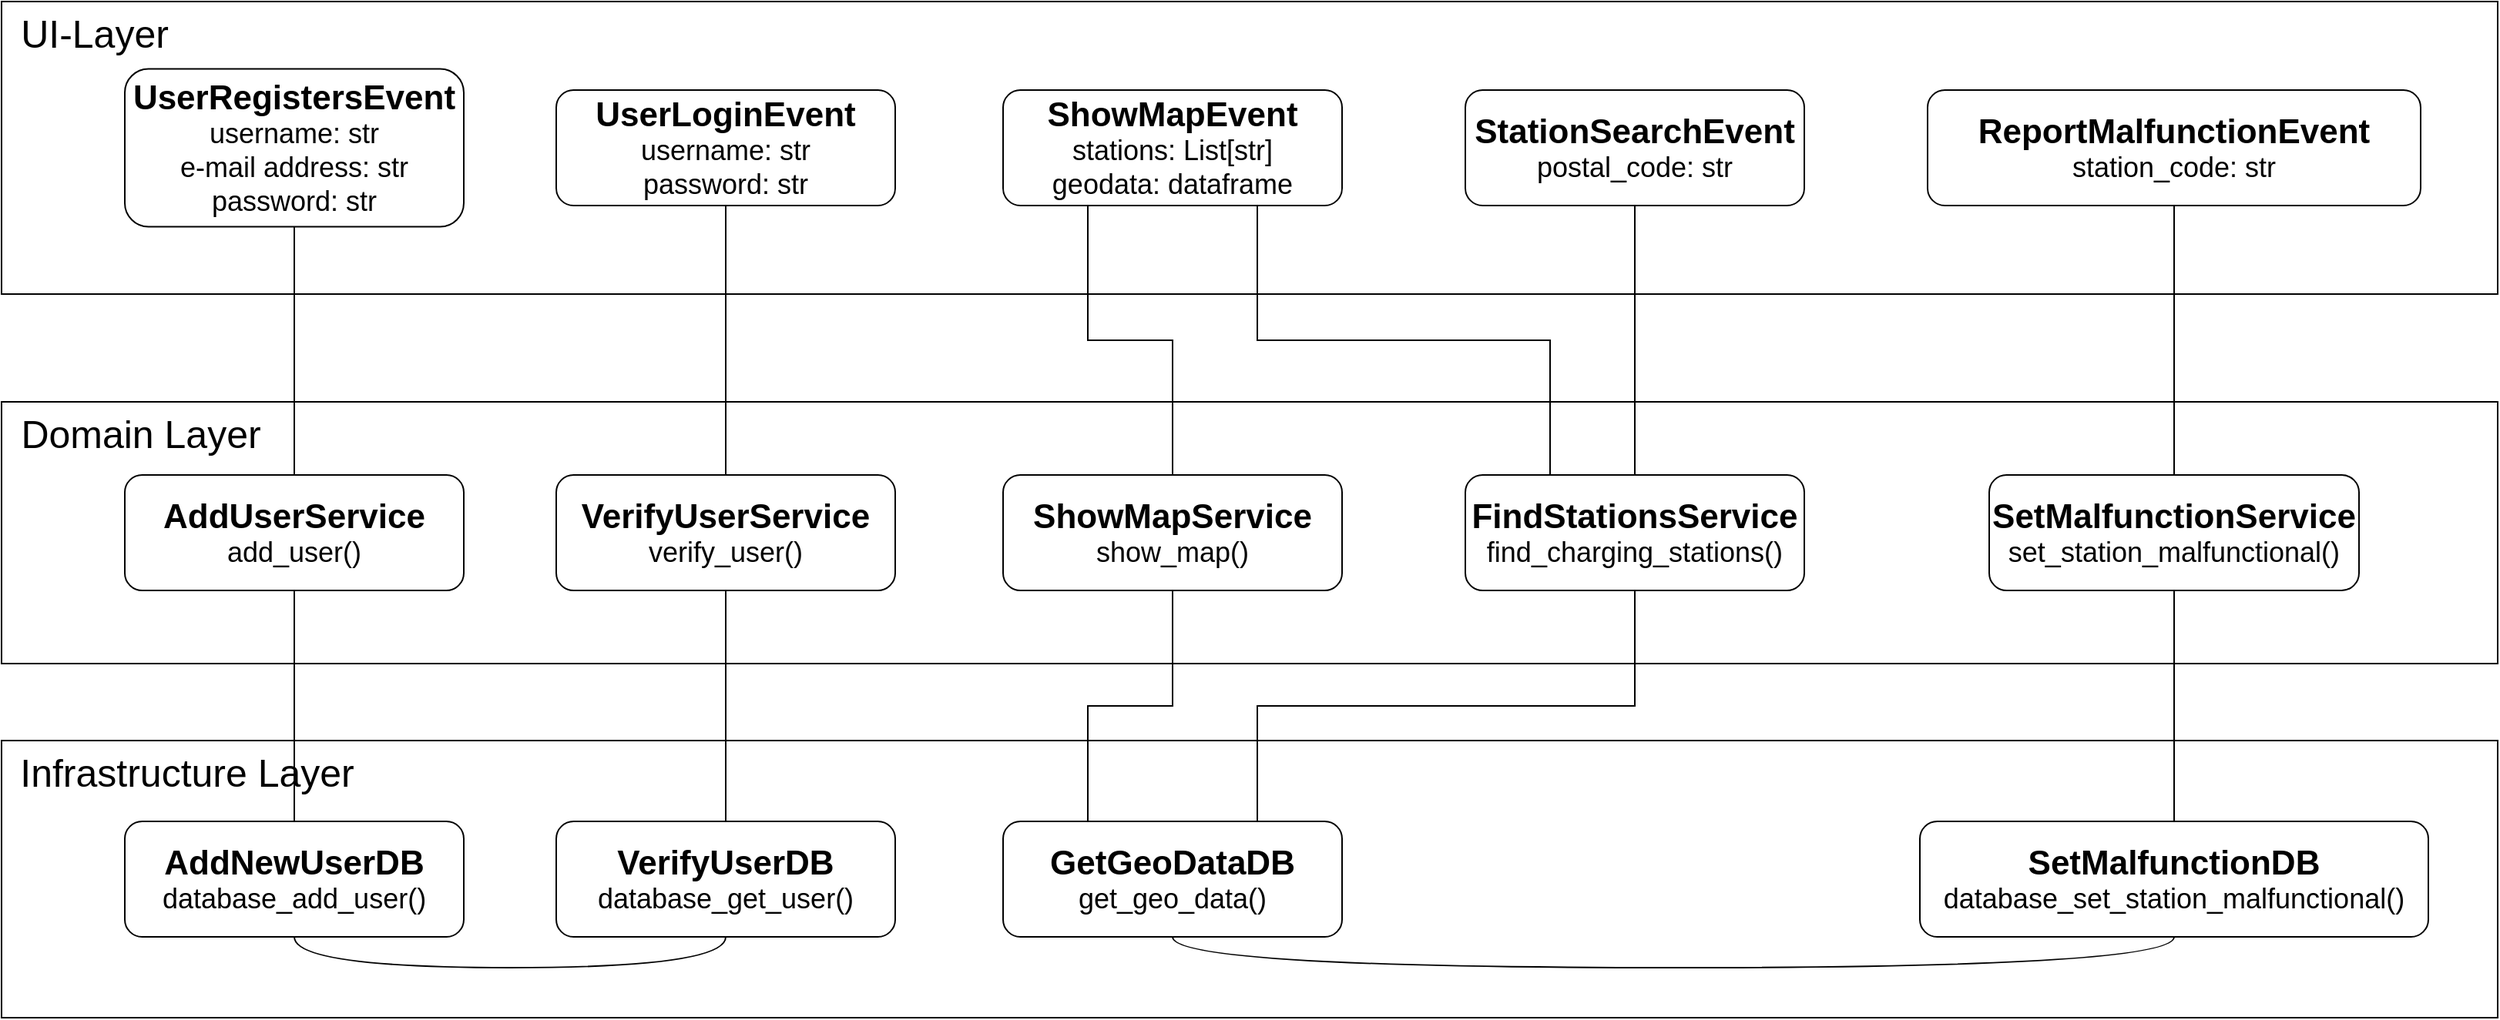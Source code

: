 <mxfile version="25.0.2">
  <diagram name="Page-1" id="52a04d89-c75d-2922-d76d-85b35f80e030">
    <mxGraphModel dx="3149" dy="1220" grid="1" gridSize="10" guides="1" tooltips="1" connect="1" arrows="1" fold="1" page="1" pageScale="1" pageWidth="1100" pageHeight="850" background="none" math="0" shadow="0">
      <root>
        <mxCell id="0" />
        <mxCell id="1" parent="0" />
        <mxCell id="s0tid6UAbcxy9Dh6yLII-6" value="" style="rounded=0;whiteSpace=wrap;html=1;" vertex="1" parent="1">
          <mxGeometry x="-160" y="550" width="1620" height="180" as="geometry" />
        </mxCell>
        <mxCell id="s0tid6UAbcxy9Dh6yLII-1" value="" style="rounded=0;whiteSpace=wrap;html=1;" vertex="1" parent="1">
          <mxGeometry x="-160" y="70" width="1620" height="190" as="geometry" />
        </mxCell>
        <mxCell id="s0tid6UAbcxy9Dh6yLII-4" value="" style="rounded=0;whiteSpace=wrap;html=1;" vertex="1" parent="1">
          <mxGeometry x="-160" y="330" width="1620" height="170" as="geometry" />
        </mxCell>
        <mxCell id="s0tid6UAbcxy9Dh6yLII-2" value="&lt;font style=&quot;font-size: 25px;&quot;&gt;UI-Lay&lt;/font&gt;&lt;span style=&quot;font-size: 25px; background-color: initial;&quot;&gt;er&lt;/span&gt;" style="text;html=1;align=center;verticalAlign=middle;resizable=0;points=[];autosize=1;strokeColor=none;fillColor=none;" vertex="1" parent="1">
          <mxGeometry x="-160" y="70" width="120" height="40" as="geometry" />
        </mxCell>
        <mxCell id="s0tid6UAbcxy9Dh6yLII-17" style="edgeStyle=orthogonalEdgeStyle;rounded=0;orthogonalLoop=1;jettySize=auto;html=1;exitX=0.5;exitY=1;exitDx=0;exitDy=0;endArrow=none;endFill=0;" edge="1" parent="1" source="s0tid6UAbcxy9Dh6yLII-3" target="s0tid6UAbcxy9Dh6yLII-15">
          <mxGeometry relative="1" as="geometry" />
        </mxCell>
        <mxCell id="s0tid6UAbcxy9Dh6yLII-3" value="&lt;font style=&quot;font-size: 22px;&quot;&gt;&lt;b style=&quot;&quot;&gt;UserRegistersEvent&lt;/b&gt;&lt;/font&gt;&lt;div&gt;&lt;font style=&quot;font-size: 18px;&quot;&gt;username: str&lt;/font&gt;&lt;/div&gt;&lt;div&gt;&lt;font style=&quot;font-size: 18px;&quot;&gt;e-mail address: str&lt;/font&gt;&lt;/div&gt;&lt;div&gt;&lt;font style=&quot;font-size: 18px;&quot;&gt;password: str&lt;/font&gt;&lt;/div&gt;" style="rounded=1;whiteSpace=wrap;html=1;" vertex="1" parent="1">
          <mxGeometry x="-80" y="113.75" width="220" height="102.5" as="geometry" />
        </mxCell>
        <mxCell id="s0tid6UAbcxy9Dh6yLII-5" value="&lt;span style=&quot;font-size: 25px;&quot;&gt;Domain Layer&lt;/span&gt;" style="text;html=1;align=center;verticalAlign=middle;resizable=0;points=[];autosize=1;strokeColor=none;fillColor=none;" vertex="1" parent="1">
          <mxGeometry x="-160" y="330" width="180" height="40" as="geometry" />
        </mxCell>
        <mxCell id="s0tid6UAbcxy9Dh6yLII-7" value="&lt;span style=&quot;font-size: 25px;&quot;&gt;Infrastructure Layer&lt;/span&gt;" style="text;html=1;align=center;verticalAlign=middle;resizable=0;points=[];autosize=1;strokeColor=none;fillColor=none;" vertex="1" parent="1">
          <mxGeometry x="-160" y="550" width="240" height="40" as="geometry" />
        </mxCell>
        <mxCell id="s0tid6UAbcxy9Dh6yLII-21" style="edgeStyle=orthogonalEdgeStyle;rounded=0;orthogonalLoop=1;jettySize=auto;html=1;exitX=0.25;exitY=1;exitDx=0;exitDy=0;endArrow=none;endFill=0;" edge="1" parent="1" source="s0tid6UAbcxy9Dh6yLII-14" target="s0tid6UAbcxy9Dh6yLII-19">
          <mxGeometry relative="1" as="geometry" />
        </mxCell>
        <mxCell id="s0tid6UAbcxy9Dh6yLII-36" style="edgeStyle=orthogonalEdgeStyle;rounded=0;orthogonalLoop=1;jettySize=auto;html=1;exitX=0.75;exitY=1;exitDx=0;exitDy=0;entryX=0.25;entryY=0;entryDx=0;entryDy=0;endArrow=none;endFill=0;" edge="1" parent="1" source="s0tid6UAbcxy9Dh6yLII-14" target="s0tid6UAbcxy9Dh6yLII-30">
          <mxGeometry relative="1" as="geometry" />
        </mxCell>
        <mxCell id="s0tid6UAbcxy9Dh6yLII-14" value="&lt;font style=&quot;font-size: 22px;&quot;&gt;&lt;b style=&quot;&quot;&gt;ShowMapEvent&lt;/b&gt;&lt;/font&gt;&lt;div&gt;&lt;font style=&quot;font-size: 18px;&quot;&gt;stations: List[str]&lt;/font&gt;&lt;/div&gt;&lt;div&gt;&lt;font style=&quot;font-size: 18px;&quot;&gt;geodata: dataframe&lt;/font&gt;&lt;/div&gt;" style="rounded=1;whiteSpace=wrap;html=1;" vertex="1" parent="1">
          <mxGeometry x="490" y="127.5" width="220" height="75" as="geometry" />
        </mxCell>
        <mxCell id="s0tid6UAbcxy9Dh6yLII-18" style="edgeStyle=orthogonalEdgeStyle;rounded=0;orthogonalLoop=1;jettySize=auto;html=1;exitX=0.5;exitY=1;exitDx=0;exitDy=0;endArrow=none;endFill=0;" edge="1" parent="1" source="s0tid6UAbcxy9Dh6yLII-15" target="s0tid6UAbcxy9Dh6yLII-16">
          <mxGeometry relative="1" as="geometry" />
        </mxCell>
        <mxCell id="s0tid6UAbcxy9Dh6yLII-15" value="&lt;font style=&quot;font-size: 22px;&quot;&gt;&lt;b style=&quot;&quot;&gt;AddUserService&lt;/b&gt;&lt;/font&gt;&lt;div&gt;&lt;span style=&quot;font-size: 18px;&quot;&gt;add_user()&lt;/span&gt;&lt;/div&gt;" style="rounded=1;whiteSpace=wrap;html=1;" vertex="1" parent="1">
          <mxGeometry x="-80" y="377.5" width="220" height="75" as="geometry" />
        </mxCell>
        <mxCell id="s0tid6UAbcxy9Dh6yLII-26" style="edgeStyle=orthogonalEdgeStyle;rounded=0;orthogonalLoop=1;jettySize=auto;html=1;exitX=0.5;exitY=1;exitDx=0;exitDy=0;entryX=0.5;entryY=1;entryDx=0;entryDy=0;curved=1;endArrow=none;endFill=0;" edge="1" parent="1" source="s0tid6UAbcxy9Dh6yLII-16" target="s0tid6UAbcxy9Dh6yLII-25">
          <mxGeometry relative="1" as="geometry" />
        </mxCell>
        <mxCell id="s0tid6UAbcxy9Dh6yLII-16" value="&lt;font style=&quot;font-size: 22px;&quot;&gt;&lt;b style=&quot;&quot;&gt;AddNewUserDB&lt;/b&gt;&lt;/font&gt;&lt;div&gt;&lt;span style=&quot;font-size: 18px;&quot;&gt;database_add_user()&lt;/span&gt;&lt;/div&gt;" style="rounded=1;whiteSpace=wrap;html=1;" vertex="1" parent="1">
          <mxGeometry x="-80" y="602.5" width="220" height="75" as="geometry" />
        </mxCell>
        <mxCell id="s0tid6UAbcxy9Dh6yLII-22" style="edgeStyle=orthogonalEdgeStyle;rounded=0;orthogonalLoop=1;jettySize=auto;html=1;exitX=0.5;exitY=1;exitDx=0;exitDy=0;entryX=0.25;entryY=0;entryDx=0;entryDy=0;endArrow=none;endFill=0;" edge="1" parent="1" source="s0tid6UAbcxy9Dh6yLII-19" target="s0tid6UAbcxy9Dh6yLII-20">
          <mxGeometry relative="1" as="geometry" />
        </mxCell>
        <mxCell id="s0tid6UAbcxy9Dh6yLII-19" value="&lt;font style=&quot;font-size: 22px;&quot;&gt;&lt;b style=&quot;&quot;&gt;ShowMapService&lt;/b&gt;&lt;/font&gt;&lt;div&gt;&lt;span style=&quot;font-size: 18px;&quot;&gt;show_map()&lt;/span&gt;&lt;/div&gt;" style="rounded=1;whiteSpace=wrap;html=1;" vertex="1" parent="1">
          <mxGeometry x="490" y="377.5" width="220" height="75" as="geometry" />
        </mxCell>
        <mxCell id="s0tid6UAbcxy9Dh6yLII-42" style="edgeStyle=orthogonalEdgeStyle;rounded=0;orthogonalLoop=1;jettySize=auto;html=1;exitX=0.5;exitY=1;exitDx=0;exitDy=0;entryX=0.5;entryY=1;entryDx=0;entryDy=0;curved=1;endArrow=none;endFill=0;" edge="1" parent="1" source="s0tid6UAbcxy9Dh6yLII-20" target="s0tid6UAbcxy9Dh6yLII-39">
          <mxGeometry relative="1" as="geometry" />
        </mxCell>
        <mxCell id="s0tid6UAbcxy9Dh6yLII-20" value="&lt;font style=&quot;font-size: 22px;&quot;&gt;&lt;b style=&quot;&quot;&gt;GetGeoDataDB&lt;/b&gt;&lt;/font&gt;&lt;div&gt;&lt;span style=&quot;font-size: 18px;&quot;&gt;get_geo_data()&lt;/span&gt;&lt;/div&gt;" style="rounded=1;whiteSpace=wrap;html=1;" vertex="1" parent="1">
          <mxGeometry x="490" y="602.5" width="220" height="75" as="geometry" />
        </mxCell>
        <mxCell id="s0tid6UAbcxy9Dh6yLII-28" style="edgeStyle=orthogonalEdgeStyle;rounded=0;orthogonalLoop=1;jettySize=auto;html=1;exitX=0.5;exitY=1;exitDx=0;exitDy=0;endArrow=none;endFill=0;" edge="1" parent="1" source="s0tid6UAbcxy9Dh6yLII-23" target="s0tid6UAbcxy9Dh6yLII-24">
          <mxGeometry relative="1" as="geometry" />
        </mxCell>
        <mxCell id="s0tid6UAbcxy9Dh6yLII-23" value="&lt;font style=&quot;font-size: 22px;&quot;&gt;&lt;b style=&quot;&quot;&gt;UserLoginEvent&lt;/b&gt;&lt;/font&gt;&lt;div&gt;&lt;font style=&quot;font-size: 18px;&quot;&gt;username: str&lt;/font&gt;&lt;/div&gt;&lt;div&gt;&lt;font style=&quot;font-size: 18px;&quot;&gt;password: str&lt;/font&gt;&lt;/div&gt;" style="rounded=1;whiteSpace=wrap;html=1;" vertex="1" parent="1">
          <mxGeometry x="200" y="127.5" width="220" height="75" as="geometry" />
        </mxCell>
        <mxCell id="s0tid6UAbcxy9Dh6yLII-27" style="edgeStyle=orthogonalEdgeStyle;rounded=0;orthogonalLoop=1;jettySize=auto;html=1;exitX=0.5;exitY=1;exitDx=0;exitDy=0;entryX=0.5;entryY=0;entryDx=0;entryDy=0;endArrow=none;endFill=0;" edge="1" parent="1" source="s0tid6UAbcxy9Dh6yLII-24" target="s0tid6UAbcxy9Dh6yLII-25">
          <mxGeometry relative="1" as="geometry" />
        </mxCell>
        <mxCell id="s0tid6UAbcxy9Dh6yLII-24" value="&lt;font style=&quot;font-size: 22px;&quot;&gt;&lt;b style=&quot;&quot;&gt;VerifyUserService&lt;/b&gt;&lt;/font&gt;&lt;div&gt;&lt;span style=&quot;font-size: 18px;&quot;&gt;verify_user()&lt;/span&gt;&lt;/div&gt;" style="rounded=1;whiteSpace=wrap;html=1;" vertex="1" parent="1">
          <mxGeometry x="200" y="377.5" width="220" height="75" as="geometry" />
        </mxCell>
        <mxCell id="s0tid6UAbcxy9Dh6yLII-25" value="&lt;font style=&quot;font-size: 22px;&quot;&gt;&lt;b style=&quot;&quot;&gt;VerifyUserDB&lt;/b&gt;&lt;/font&gt;&lt;div&gt;&lt;span style=&quot;font-size: 18px;&quot;&gt;database_get_user()&lt;/span&gt;&lt;/div&gt;" style="rounded=1;whiteSpace=wrap;html=1;" vertex="1" parent="1">
          <mxGeometry x="200" y="602.5" width="220" height="75" as="geometry" />
        </mxCell>
        <mxCell id="s0tid6UAbcxy9Dh6yLII-33" style="edgeStyle=orthogonalEdgeStyle;rounded=0;orthogonalLoop=1;jettySize=auto;html=1;exitX=0.5;exitY=1;exitDx=0;exitDy=0;entryX=0.5;entryY=0;entryDx=0;entryDy=0;endArrow=none;endFill=0;" edge="1" parent="1" source="s0tid6UAbcxy9Dh6yLII-29" target="s0tid6UAbcxy9Dh6yLII-30">
          <mxGeometry relative="1" as="geometry" />
        </mxCell>
        <mxCell id="s0tid6UAbcxy9Dh6yLII-29" value="&lt;font style=&quot;font-size: 22px;&quot;&gt;&lt;b style=&quot;&quot;&gt;StationSearchEvent&lt;/b&gt;&lt;/font&gt;&lt;div&gt;&lt;font style=&quot;font-size: 18px;&quot;&gt;postal_code: str&lt;/font&gt;&lt;/div&gt;" style="rounded=1;whiteSpace=wrap;html=1;" vertex="1" parent="1">
          <mxGeometry x="790" y="127.5" width="220" height="75" as="geometry" />
        </mxCell>
        <mxCell id="s0tid6UAbcxy9Dh6yLII-35" style="edgeStyle=orthogonalEdgeStyle;rounded=0;orthogonalLoop=1;jettySize=auto;html=1;exitX=0.5;exitY=1;exitDx=0;exitDy=0;entryX=0.75;entryY=0;entryDx=0;entryDy=0;endArrow=none;endFill=0;" edge="1" parent="1" source="s0tid6UAbcxy9Dh6yLII-30" target="s0tid6UAbcxy9Dh6yLII-20">
          <mxGeometry relative="1" as="geometry" />
        </mxCell>
        <mxCell id="s0tid6UAbcxy9Dh6yLII-30" value="&lt;font style=&quot;font-size: 22px;&quot;&gt;&lt;b style=&quot;&quot;&gt;FindStationsService&lt;/b&gt;&lt;/font&gt;&lt;div&gt;&lt;span style=&quot;font-size: 18px;&quot;&gt;find_charging_stations()&lt;/span&gt;&lt;/div&gt;" style="rounded=1;whiteSpace=wrap;html=1;" vertex="1" parent="1">
          <mxGeometry x="790" y="377.5" width="220" height="75" as="geometry" />
        </mxCell>
        <mxCell id="s0tid6UAbcxy9Dh6yLII-40" style="edgeStyle=orthogonalEdgeStyle;rounded=0;orthogonalLoop=1;jettySize=auto;html=1;exitX=0.5;exitY=1;exitDx=0;exitDy=0;entryX=0.5;entryY=0;entryDx=0;entryDy=0;endArrow=none;endFill=0;" edge="1" parent="1" source="s0tid6UAbcxy9Dh6yLII-37" target="s0tid6UAbcxy9Dh6yLII-38">
          <mxGeometry relative="1" as="geometry" />
        </mxCell>
        <mxCell id="s0tid6UAbcxy9Dh6yLII-37" value="&lt;font style=&quot;font-size: 22px;&quot;&gt;&lt;b style=&quot;&quot;&gt;ReportMalfunctionEvent&lt;/b&gt;&lt;/font&gt;&lt;div&gt;&lt;font style=&quot;font-size: 18px;&quot;&gt;station_code: str&lt;/font&gt;&lt;/div&gt;" style="rounded=1;whiteSpace=wrap;html=1;" vertex="1" parent="1">
          <mxGeometry x="1090" y="127.5" width="320" height="75" as="geometry" />
        </mxCell>
        <mxCell id="s0tid6UAbcxy9Dh6yLII-41" style="edgeStyle=orthogonalEdgeStyle;rounded=0;orthogonalLoop=1;jettySize=auto;html=1;exitX=0.5;exitY=1;exitDx=0;exitDy=0;entryX=0.5;entryY=0;entryDx=0;entryDy=0;endArrow=none;endFill=0;" edge="1" parent="1" source="s0tid6UAbcxy9Dh6yLII-38" target="s0tid6UAbcxy9Dh6yLII-39">
          <mxGeometry relative="1" as="geometry" />
        </mxCell>
        <mxCell id="s0tid6UAbcxy9Dh6yLII-38" value="&lt;font style=&quot;font-size: 22px;&quot;&gt;&lt;b style=&quot;&quot;&gt;SetMalfunctionService&lt;/b&gt;&lt;/font&gt;&lt;div&gt;&lt;span style=&quot;font-size: 18px;&quot;&gt;set_station_malfunctional()&lt;/span&gt;&lt;/div&gt;" style="rounded=1;whiteSpace=wrap;html=1;" vertex="1" parent="1">
          <mxGeometry x="1130" y="377.5" width="240" height="75" as="geometry" />
        </mxCell>
        <mxCell id="s0tid6UAbcxy9Dh6yLII-39" value="&lt;font style=&quot;font-size: 22px;&quot;&gt;&lt;b style=&quot;&quot;&gt;SetMalfunctionDB&lt;/b&gt;&lt;/font&gt;&lt;div&gt;&lt;span style=&quot;font-size: 18px;&quot;&gt;database_set_station_malfunctional()&lt;/span&gt;&lt;/div&gt;" style="rounded=1;whiteSpace=wrap;html=1;" vertex="1" parent="1">
          <mxGeometry x="1085" y="602.5" width="330" height="75" as="geometry" />
        </mxCell>
      </root>
    </mxGraphModel>
  </diagram>
</mxfile>

